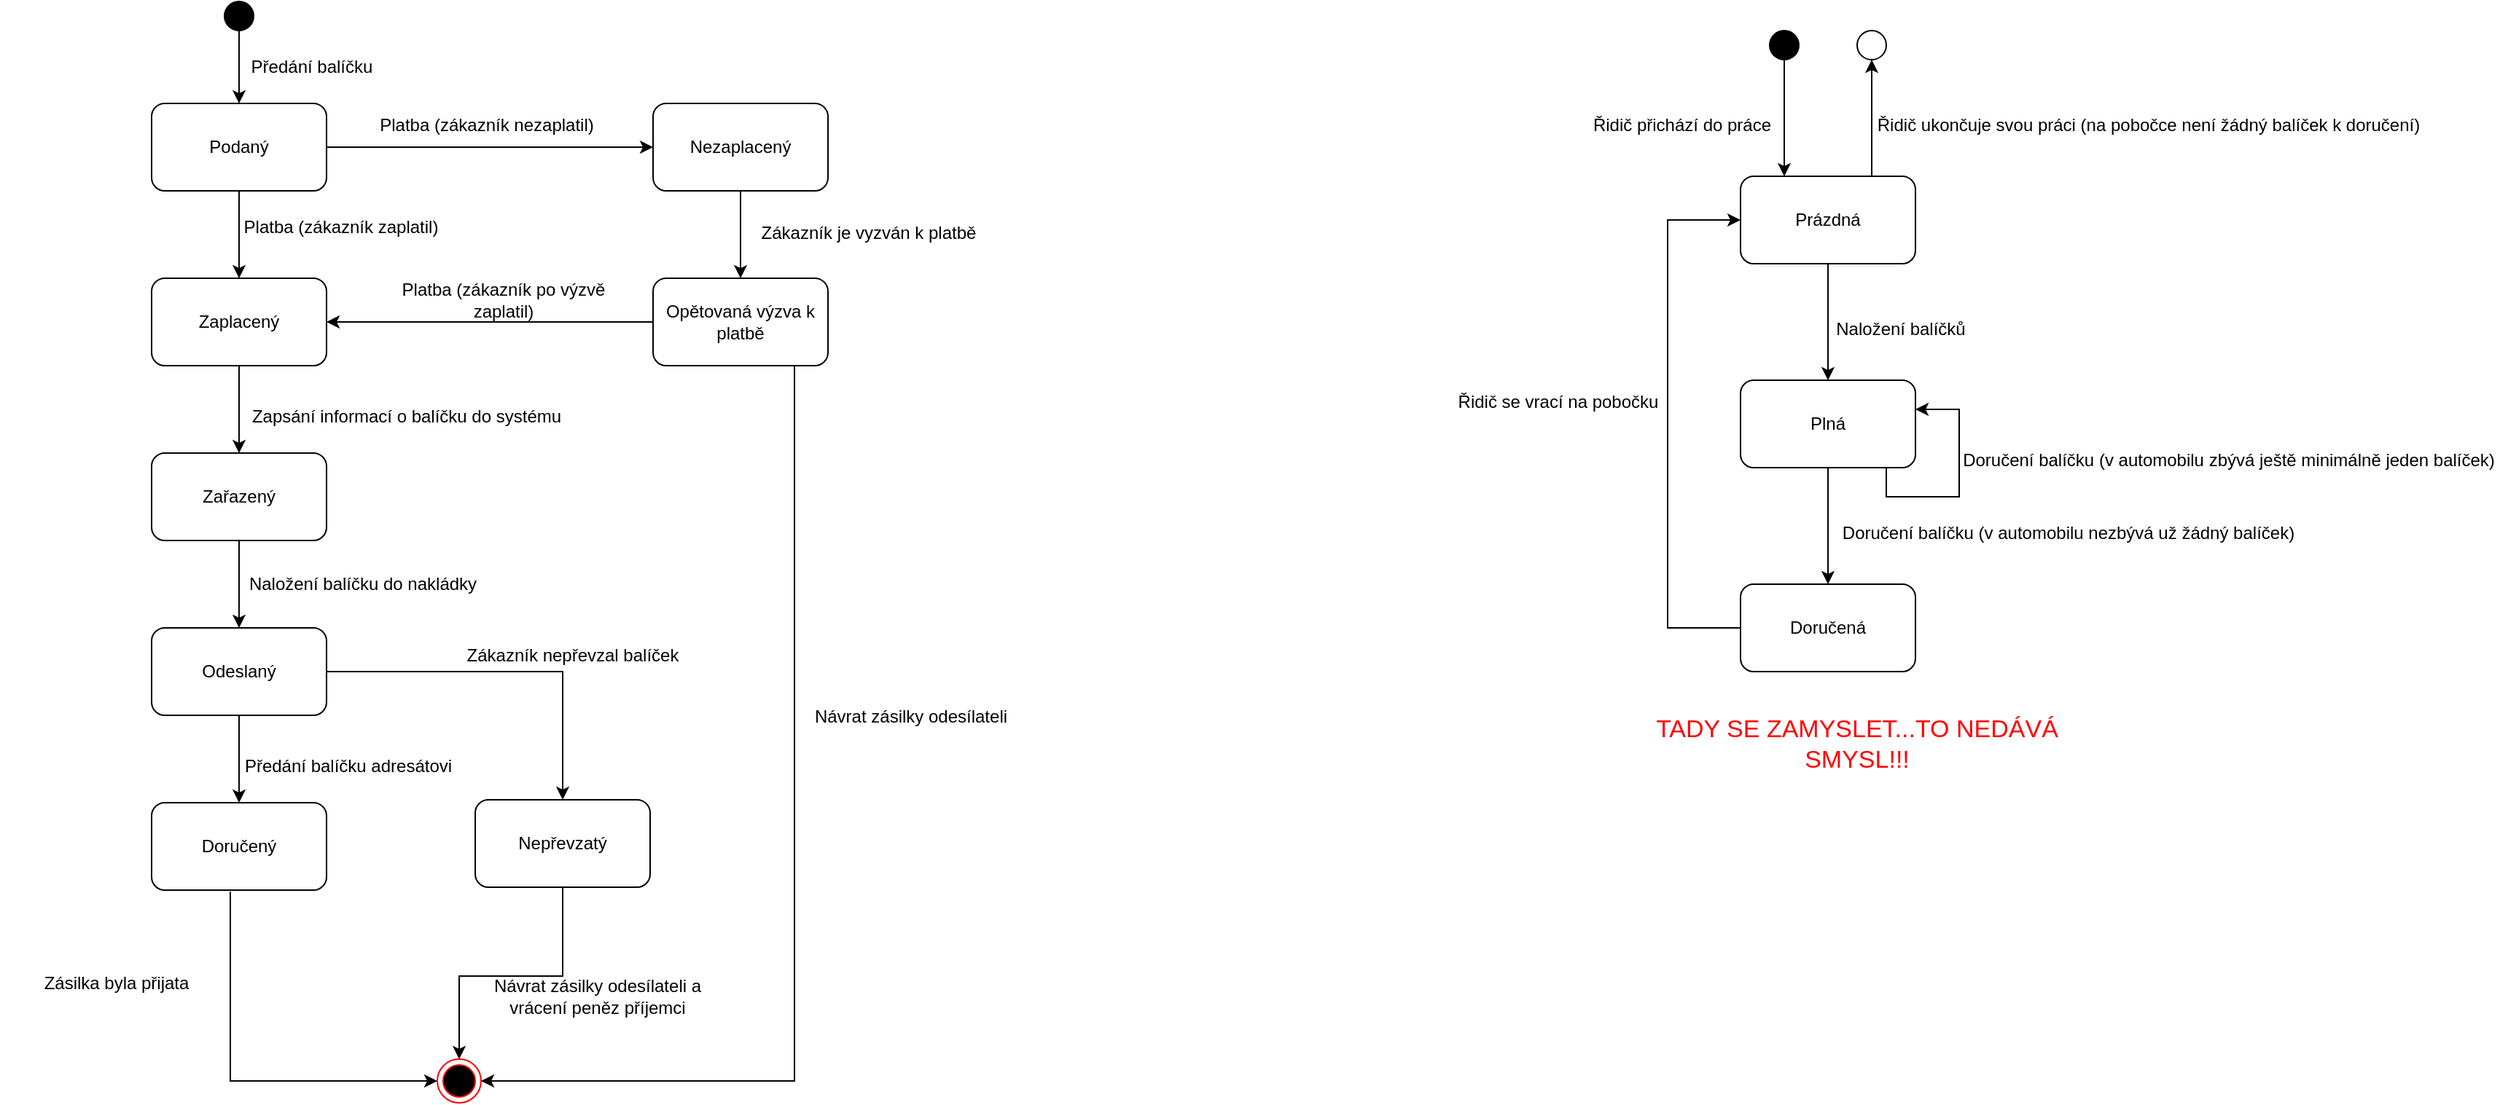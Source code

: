 <mxfile version="20.6.0" type="device"><diagram id="rpR0K2U36Uah1vizuBD5" name="Stránka-1"><mxGraphModel dx="1585" dy="635" grid="0" gridSize="10" guides="1" tooltips="1" connect="1" arrows="1" fold="1" page="0" pageScale="1" pageWidth="1654" pageHeight="1169" math="0" shadow="0"><root><mxCell id="0"/><mxCell id="1" parent="0"/><mxCell id="-f5b54AEYecCwIpN4mBD-8" style="edgeStyle=orthogonalEdgeStyle;rounded=0;orthogonalLoop=1;jettySize=auto;html=1;" parent="1" source="-f5b54AEYecCwIpN4mBD-1" target="-f5b54AEYecCwIpN4mBD-2" edge="1"><mxGeometry relative="1" as="geometry"/></mxCell><mxCell id="-f5b54AEYecCwIpN4mBD-13" style="edgeStyle=orthogonalEdgeStyle;rounded=0;orthogonalLoop=1;jettySize=auto;html=1;entryX=0.5;entryY=1;entryDx=0;entryDy=0;" parent="1" source="-f5b54AEYecCwIpN4mBD-1" target="-f5b54AEYecCwIpN4mBD-5" edge="1"><mxGeometry relative="1" as="geometry"><mxPoint x="1240" y="80" as="targetPoint"/><Array as="points"><mxPoint x="1270" y="130"/><mxPoint x="1270" y="130"/></Array></mxGeometry></mxCell><mxCell id="-f5b54AEYecCwIpN4mBD-1" value="Prázdná" style="rounded=1;whiteSpace=wrap;html=1;" parent="1" vertex="1"><mxGeometry x="1180" y="150" width="120" height="60" as="geometry"/></mxCell><mxCell id="-f5b54AEYecCwIpN4mBD-9" style="edgeStyle=orthogonalEdgeStyle;rounded=0;orthogonalLoop=1;jettySize=auto;html=1;" parent="1" source="-f5b54AEYecCwIpN4mBD-2" target="-f5b54AEYecCwIpN4mBD-7" edge="1"><mxGeometry relative="1" as="geometry"/></mxCell><mxCell id="-f5b54AEYecCwIpN4mBD-16" style="edgeStyle=orthogonalEdgeStyle;rounded=0;orthogonalLoop=1;jettySize=auto;html=1;entryX=1;entryY=0.333;entryDx=0;entryDy=0;entryPerimeter=0;" parent="1" source="-f5b54AEYecCwIpN4mBD-2" target="-f5b54AEYecCwIpN4mBD-2" edge="1"><mxGeometry relative="1" as="geometry"><mxPoint x="1310" y="310" as="targetPoint"/><Array as="points"><mxPoint x="1280" y="370"/><mxPoint x="1330" y="370"/><mxPoint x="1330" y="310"/></Array></mxGeometry></mxCell><mxCell id="-f5b54AEYecCwIpN4mBD-2" value="Plná" style="rounded=1;whiteSpace=wrap;html=1;" parent="1" vertex="1"><mxGeometry x="1180" y="290" width="120" height="60" as="geometry"/></mxCell><mxCell id="-f5b54AEYecCwIpN4mBD-12" style="edgeStyle=orthogonalEdgeStyle;rounded=0;orthogonalLoop=1;jettySize=auto;html=1;entryX=0.25;entryY=0;entryDx=0;entryDy=0;" parent="1" source="-f5b54AEYecCwIpN4mBD-4" target="-f5b54AEYecCwIpN4mBD-1" edge="1"><mxGeometry relative="1" as="geometry"><mxPoint x="1280" y="100" as="targetPoint"/></mxGeometry></mxCell><mxCell id="-f5b54AEYecCwIpN4mBD-4" value="" style="ellipse;whiteSpace=wrap;html=1;aspect=fixed;fillColor=#000000;" parent="1" vertex="1"><mxGeometry x="1200" y="50" width="20" height="20" as="geometry"/></mxCell><mxCell id="-f5b54AEYecCwIpN4mBD-5" value="" style="ellipse;whiteSpace=wrap;html=1;aspect=fixed;fillColor=#FFFFFF;strokeColor=#000000;shadow=0;" parent="1" vertex="1"><mxGeometry x="1260" y="50" width="20" height="20" as="geometry"/></mxCell><mxCell id="-f5b54AEYecCwIpN4mBD-23" style="edgeStyle=orthogonalEdgeStyle;rounded=0;orthogonalLoop=1;jettySize=auto;html=1;entryX=0;entryY=0.5;entryDx=0;entryDy=0;" parent="1" source="-f5b54AEYecCwIpN4mBD-7" target="-f5b54AEYecCwIpN4mBD-1" edge="1"><mxGeometry relative="1" as="geometry"><mxPoint x="1120" y="180" as="targetPoint"/><Array as="points"><mxPoint x="1130" y="460"/><mxPoint x="1130" y="180"/></Array></mxGeometry></mxCell><mxCell id="-f5b54AEYecCwIpN4mBD-7" value="Doručená" style="rounded=1;whiteSpace=wrap;html=1;shadow=0;strokeColor=#000000;fillColor=#FFFFFF;" parent="1" vertex="1"><mxGeometry x="1180" y="430" width="120" height="60" as="geometry"/></mxCell><mxCell id="-f5b54AEYecCwIpN4mBD-11" value="Naložení balíčků" style="text;html=1;strokeColor=none;fillColor=none;align=center;verticalAlign=middle;whiteSpace=wrap;rounded=0;shadow=0;" parent="1" vertex="1"><mxGeometry x="1240" y="240" width="100" height="30" as="geometry"/></mxCell><mxCell id="-f5b54AEYecCwIpN4mBD-14" value="Doručení balíčku (v automobilu nezbývá už žádný balíček)" style="text;html=1;strokeColor=none;fillColor=none;align=center;verticalAlign=middle;whiteSpace=wrap;rounded=0;shadow=0;" parent="1" vertex="1"><mxGeometry x="1240" y="380" width="330" height="30" as="geometry"/></mxCell><mxCell id="-f5b54AEYecCwIpN4mBD-17" value="Doručení balíčku (v automobilu zbývá ještě minimálně jeden balíček)" style="text;html=1;strokeColor=none;fillColor=none;align=center;verticalAlign=middle;whiteSpace=wrap;rounded=0;shadow=0;" parent="1" vertex="1"><mxGeometry x="1330" y="330" width="370" height="30" as="geometry"/></mxCell><mxCell id="-f5b54AEYecCwIpN4mBD-21" value="Řidič ukončuje svou práci (na pobočce není žádný balíček k doručení)" style="text;html=1;strokeColor=none;fillColor=none;align=center;verticalAlign=middle;whiteSpace=wrap;rounded=0;shadow=0;" parent="1" vertex="1"><mxGeometry x="1270" y="100" width="380" height="30" as="geometry"/></mxCell><mxCell id="-f5b54AEYecCwIpN4mBD-22" value="Řidič přichází do práce" style="text;html=1;strokeColor=none;fillColor=none;align=center;verticalAlign=middle;whiteSpace=wrap;rounded=0;shadow=0;" parent="1" vertex="1"><mxGeometry x="1070" y="100" width="140" height="30" as="geometry"/></mxCell><mxCell id="-f5b54AEYecCwIpN4mBD-24" value="Řidič se vrací na pobočku" style="text;html=1;strokeColor=none;fillColor=none;align=center;verticalAlign=middle;whiteSpace=wrap;rounded=0;shadow=0;" parent="1" vertex="1"><mxGeometry x="980" y="290" width="150" height="30" as="geometry"/></mxCell><mxCell id="-f5b54AEYecCwIpN4mBD-33" style="edgeStyle=orthogonalEdgeStyle;rounded=0;orthogonalLoop=1;jettySize=auto;html=1;entryX=0.5;entryY=0;entryDx=0;entryDy=0;" parent="1" source="-f5b54AEYecCwIpN4mBD-25" target="-f5b54AEYecCwIpN4mBD-28" edge="1"><mxGeometry relative="1" as="geometry"/></mxCell><mxCell id="-f5b54AEYecCwIpN4mBD-25" value="Podaný" style="rounded=1;whiteSpace=wrap;html=1;shadow=0;strokeColor=#000000;fillColor=#FFFFFF;" parent="1" vertex="1"><mxGeometry x="90" y="100" width="120" height="60" as="geometry"/></mxCell><mxCell id="-f5b54AEYecCwIpN4mBD-31" style="edgeStyle=orthogonalEdgeStyle;rounded=0;orthogonalLoop=1;jettySize=auto;html=1;" parent="1" source="-f5b54AEYecCwIpN4mBD-26" target="-f5b54AEYecCwIpN4mBD-25" edge="1"><mxGeometry relative="1" as="geometry"/></mxCell><mxCell id="-f5b54AEYecCwIpN4mBD-26" value="" style="ellipse;whiteSpace=wrap;html=1;aspect=fixed;fillColor=#000000;" parent="1" vertex="1"><mxGeometry x="140" y="30" width="20" height="20" as="geometry"/></mxCell><mxCell id="-f5b54AEYecCwIpN4mBD-35" style="edgeStyle=orthogonalEdgeStyle;rounded=0;orthogonalLoop=1;jettySize=auto;html=1;entryX=0.5;entryY=0;entryDx=0;entryDy=0;" parent="1" source="-f5b54AEYecCwIpN4mBD-28" target="-f5b54AEYecCwIpN4mBD-29" edge="1"><mxGeometry relative="1" as="geometry"/></mxCell><mxCell id="-f5b54AEYecCwIpN4mBD-28" value="Zaplacený" style="rounded=1;whiteSpace=wrap;html=1;shadow=0;strokeColor=#000000;fillColor=#FFFFFF;" parent="1" vertex="1"><mxGeometry x="90" y="220" width="120" height="60" as="geometry"/></mxCell><mxCell id="-f5b54AEYecCwIpN4mBD-36" style="edgeStyle=orthogonalEdgeStyle;rounded=0;orthogonalLoop=1;jettySize=auto;html=1;entryX=0.5;entryY=0;entryDx=0;entryDy=0;" parent="1" source="-f5b54AEYecCwIpN4mBD-29" target="-f5b54AEYecCwIpN4mBD-30" edge="1"><mxGeometry relative="1" as="geometry"/></mxCell><mxCell id="-f5b54AEYecCwIpN4mBD-29" value="Zařazený" style="rounded=1;whiteSpace=wrap;html=1;shadow=0;strokeColor=#000000;fillColor=#FFFFFF;" parent="1" vertex="1"><mxGeometry x="90" y="340" width="120" height="60" as="geometry"/></mxCell><mxCell id="-f5b54AEYecCwIpN4mBD-37" style="edgeStyle=orthogonalEdgeStyle;rounded=0;orthogonalLoop=1;jettySize=auto;html=1;entryX=0.5;entryY=0;entryDx=0;entryDy=0;" parent="1" source="-f5b54AEYecCwIpN4mBD-30" target="-f5b54AEYecCwIpN4mBD-34" edge="1"><mxGeometry relative="1" as="geometry"/></mxCell><mxCell id="-f5b54AEYecCwIpN4mBD-30" value="Odeslaný" style="rounded=1;whiteSpace=wrap;html=1;shadow=0;strokeColor=#000000;fillColor=#FFFFFF;" parent="1" vertex="1"><mxGeometry x="90" y="460" width="120" height="60" as="geometry"/></mxCell><mxCell id="-f5b54AEYecCwIpN4mBD-32" value="Předání balíčku" style="text;html=1;strokeColor=none;fillColor=none;align=center;verticalAlign=middle;whiteSpace=wrap;rounded=0;shadow=0;" parent="1" vertex="1"><mxGeometry x="150" y="60" width="100" height="30" as="geometry"/></mxCell><mxCell id="-f5b54AEYecCwIpN4mBD-34" value="Doručený" style="rounded=1;whiteSpace=wrap;html=1;shadow=0;strokeColor=#000000;fillColor=#FFFFFF;" parent="1" vertex="1"><mxGeometry x="90" y="580" width="120" height="60" as="geometry"/></mxCell><mxCell id="-f5b54AEYecCwIpN4mBD-38" value="Platba (zákazník zaplatil)" style="text;html=1;strokeColor=none;fillColor=none;align=center;verticalAlign=middle;whiteSpace=wrap;rounded=0;shadow=0;" parent="1" vertex="1"><mxGeometry x="150" y="170" width="140" height="30" as="geometry"/></mxCell><mxCell id="-f5b54AEYecCwIpN4mBD-39" value="Zapsání informací o balíčku do systému" style="text;html=1;strokeColor=none;fillColor=none;align=center;verticalAlign=middle;whiteSpace=wrap;rounded=0;shadow=0;" parent="1" vertex="1"><mxGeometry x="150" y="300" width="230" height="30" as="geometry"/></mxCell><mxCell id="-f5b54AEYecCwIpN4mBD-40" value="Naložení balíčku do nakládky" style="text;html=1;strokeColor=none;fillColor=none;align=center;verticalAlign=middle;whiteSpace=wrap;rounded=0;shadow=0;" parent="1" vertex="1"><mxGeometry x="150" y="415" width="170" height="30" as="geometry"/></mxCell><mxCell id="-f5b54AEYecCwIpN4mBD-43" value="Předání balíčku adresátovi" style="text;html=1;strokeColor=none;fillColor=none;align=center;verticalAlign=middle;whiteSpace=wrap;rounded=0;shadow=0;" parent="1" vertex="1"><mxGeometry x="150" y="540" width="150" height="30" as="geometry"/></mxCell><mxCell id="-f5b54AEYecCwIpN4mBD-51" style="edgeStyle=orthogonalEdgeStyle;rounded=0;orthogonalLoop=1;jettySize=auto;html=1;entryX=0.5;entryY=0;entryDx=0;entryDy=0;exitX=0.5;exitY=1;exitDx=0;exitDy=0;" parent="1" source="fB1UDGMZwwPNRB_myWk4-4" target="fB1UDGMZwwPNRB_myWk4-7" edge="1"><mxGeometry relative="1" as="geometry"><mxPoint x="397" y="651" as="sourcePoint"/><mxPoint x="310" y="739" as="targetPoint"/><Array as="points"><mxPoint x="372" y="699"/><mxPoint x="301" y="699"/></Array></mxGeometry></mxCell><mxCell id="-f5b54AEYecCwIpN4mBD-46" value="Nezaplacený" style="rounded=1;whiteSpace=wrap;html=1;shadow=0;strokeColor=#000000;fillColor=#FFFFFF;" parent="1" vertex="1"><mxGeometry x="434" y="100" width="120" height="60" as="geometry"/></mxCell><mxCell id="-f5b54AEYecCwIpN4mBD-47" value="" style="endArrow=classic;html=1;rounded=0;exitX=1;exitY=0.5;exitDx=0;exitDy=0;entryX=0;entryY=0.5;entryDx=0;entryDy=0;" parent="1" source="-f5b54AEYecCwIpN4mBD-25" target="-f5b54AEYecCwIpN4mBD-46" edge="1"><mxGeometry width="50" height="50" relative="1" as="geometry"><mxPoint x="290" y="190" as="sourcePoint"/><mxPoint x="340" y="140" as="targetPoint"/><Array as="points"><mxPoint x="390" y="130"/></Array></mxGeometry></mxCell><mxCell id="-f5b54AEYecCwIpN4mBD-48" value="Platba (zákazník nezaplatil)" style="text;html=1;strokeColor=none;fillColor=none;align=center;verticalAlign=middle;whiteSpace=wrap;rounded=0;shadow=0;" parent="1" vertex="1"><mxGeometry x="240" y="100" width="160" height="30" as="geometry"/></mxCell><mxCell id="fB1UDGMZwwPNRB_myWk4-1" style="edgeStyle=orthogonalEdgeStyle;rounded=0;orthogonalLoop=1;jettySize=auto;html=1;entryX=0;entryY=0.5;entryDx=0;entryDy=0;exitX=0.45;exitY=1.017;exitDx=0;exitDy=0;exitPerimeter=0;" edge="1" parent="1" source="-f5b54AEYecCwIpN4mBD-34" target="fB1UDGMZwwPNRB_myWk4-7"><mxGeometry relative="1" as="geometry"><mxPoint x="400" y="650" as="sourcePoint"/><mxPoint x="290" y="739" as="targetPoint"/></mxGeometry></mxCell><mxCell id="fB1UDGMZwwPNRB_myWk4-4" value="Nepřevzatý" style="rounded=1;whiteSpace=wrap;html=1;shadow=0;strokeColor=#000000;fillColor=#FFFFFF;" vertex="1" parent="1"><mxGeometry x="312" y="578" width="120" height="60" as="geometry"/></mxCell><mxCell id="fB1UDGMZwwPNRB_myWk4-5" value="" style="endArrow=classic;html=1;rounded=0;exitX=1;exitY=0.5;exitDx=0;exitDy=0;entryX=0.5;entryY=0;entryDx=0;entryDy=0;" edge="1" parent="1" source="-f5b54AEYecCwIpN4mBD-30" target="fB1UDGMZwwPNRB_myWk4-4"><mxGeometry width="50" height="50" relative="1" as="geometry"><mxPoint x="551" y="420" as="sourcePoint"/><mxPoint x="365" y="490" as="targetPoint"/><Array as="points"><mxPoint x="372" y="490"/></Array></mxGeometry></mxCell><mxCell id="fB1UDGMZwwPNRB_myWk4-6" value="Zákazník nepřevzal balíček" style="text;html=1;strokeColor=none;fillColor=none;align=center;verticalAlign=middle;whiteSpace=wrap;rounded=0;shadow=0;" vertex="1" parent="1"><mxGeometry x="294" y="464" width="170" height="30" as="geometry"/></mxCell><mxCell id="fB1UDGMZwwPNRB_myWk4-7" value="" style="ellipse;html=1;shape=endState;fillColor=#000000;strokeColor=#ff0000;" vertex="1" parent="1"><mxGeometry x="286" y="756" width="30" height="30" as="geometry"/></mxCell><mxCell id="fB1UDGMZwwPNRB_myWk4-14" style="edgeStyle=orthogonalEdgeStyle;rounded=0;orthogonalLoop=1;jettySize=auto;html=1;entryX=1;entryY=0.5;entryDx=0;entryDy=0;" edge="1" parent="1" source="fB1UDGMZwwPNRB_myWk4-8" target="fB1UDGMZwwPNRB_myWk4-7"><mxGeometry relative="1" as="geometry"><mxPoint x="494" y="744" as="targetPoint"/><Array as="points"><mxPoint x="531" y="771"/></Array></mxGeometry></mxCell><mxCell id="fB1UDGMZwwPNRB_myWk4-8" value="Opětovaná výzva k platbě" style="rounded=1;whiteSpace=wrap;html=1;shadow=0;strokeColor=#000000;fillColor=#FFFFFF;" vertex="1" parent="1"><mxGeometry x="434" y="220" width="120" height="60" as="geometry"/></mxCell><mxCell id="fB1UDGMZwwPNRB_myWk4-9" value="" style="endArrow=classic;html=1;rounded=0;entryX=0.5;entryY=0;entryDx=0;entryDy=0;" edge="1" parent="1" source="-f5b54AEYecCwIpN4mBD-46" target="fB1UDGMZwwPNRB_myWk4-8"><mxGeometry width="50" height="50" relative="1" as="geometry"><mxPoint x="551" y="413" as="sourcePoint"/><mxPoint x="601" y="363" as="targetPoint"/></mxGeometry></mxCell><mxCell id="fB1UDGMZwwPNRB_myWk4-10" value="Zákazník je vyzván k platbě" style="text;html=1;strokeColor=none;fillColor=none;align=center;verticalAlign=middle;whiteSpace=wrap;rounded=0;shadow=0;" vertex="1" parent="1"><mxGeometry x="502" y="174" width="160" height="30" as="geometry"/></mxCell><mxCell id="fB1UDGMZwwPNRB_myWk4-11" value="" style="endArrow=classic;html=1;rounded=0;entryX=1;entryY=0.5;entryDx=0;entryDy=0;" edge="1" parent="1" source="fB1UDGMZwwPNRB_myWk4-8" target="-f5b54AEYecCwIpN4mBD-28"><mxGeometry width="50" height="50" relative="1" as="geometry"><mxPoint x="551" y="413" as="sourcePoint"/><mxPoint x="601" y="363" as="targetPoint"/></mxGeometry></mxCell><mxCell id="fB1UDGMZwwPNRB_myWk4-12" value="Platba (zákazník po výzvě zaplatil)" style="text;html=1;strokeColor=none;fillColor=none;align=center;verticalAlign=middle;whiteSpace=wrap;rounded=0;shadow=0;" vertex="1" parent="1"><mxGeometry x="242" y="220" width="179" height="30" as="geometry"/></mxCell><mxCell id="fB1UDGMZwwPNRB_myWk4-15" style="edgeStyle=orthogonalEdgeStyle;rounded=0;orthogonalLoop=1;jettySize=auto;html=1;exitX=0.5;exitY=1;exitDx=0;exitDy=0;" edge="1" parent="1" source="fB1UDGMZwwPNRB_myWk4-6" target="fB1UDGMZwwPNRB_myWk4-6"><mxGeometry relative="1" as="geometry"/></mxCell><mxCell id="fB1UDGMZwwPNRB_myWk4-16" value="Návrat zásilky odesílateli" style="text;html=1;strokeColor=none;fillColor=none;align=center;verticalAlign=middle;whiteSpace=wrap;rounded=0;shadow=0;" vertex="1" parent="1"><mxGeometry x="531" y="506" width="160" height="30" as="geometry"/></mxCell><mxCell id="fB1UDGMZwwPNRB_myWk4-17" value="Návrat zásilky odesílateli a vrácení peněz příjemci" style="text;html=1;strokeColor=none;fillColor=none;align=center;verticalAlign=middle;whiteSpace=wrap;rounded=0;shadow=0;" vertex="1" parent="1"><mxGeometry x="316" y="698" width="160" height="30" as="geometry"/></mxCell><mxCell id="fB1UDGMZwwPNRB_myWk4-18" value="Zásilka byla přijata" style="text;html=1;strokeColor=none;fillColor=none;align=center;verticalAlign=middle;whiteSpace=wrap;rounded=0;shadow=0;" vertex="1" parent="1"><mxGeometry x="-14" y="689" width="160" height="30" as="geometry"/></mxCell><mxCell id="fB1UDGMZwwPNRB_myWk4-19" value="&lt;font color=&quot;#ff0000&quot; style=&quot;font-size: 17px;&quot;&gt;TADY SE ZAMYSLET...TO NEDÁVÁ SMYSL!!!&lt;/font&gt;" style="text;html=1;strokeColor=none;fillColor=none;align=center;verticalAlign=middle;whiteSpace=wrap;rounded=0;" vertex="1" parent="1"><mxGeometry x="1096" y="525" width="328" height="30" as="geometry"/></mxCell></root></mxGraphModel></diagram></mxfile>